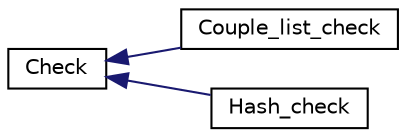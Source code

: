 digraph "Graphical Class Hierarchy"
{
  edge [fontname="Helvetica",fontsize="10",labelfontname="Helvetica",labelfontsize="10"];
  node [fontname="Helvetica",fontsize="10",shape=record];
  rankdir="LR";
  Node1 [label="Check",height=0.2,width=0.4,color="black", fillcolor="white", style="filled",URL="$classCheck.html"];
  Node1 -> Node2 [dir="back",color="midnightblue",fontsize="10",style="solid",fontname="Helvetica"];
  Node2 [label="Couple_list_check",height=0.2,width=0.4,color="black", fillcolor="white", style="filled",URL="$classCouple__list__check.html"];
  Node1 -> Node3 [dir="back",color="midnightblue",fontsize="10",style="solid",fontname="Helvetica"];
  Node3 [label="Hash_check",height=0.2,width=0.4,color="black", fillcolor="white", style="filled",URL="$classHash__check.html"];
}
